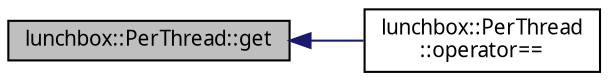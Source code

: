 digraph "lunchbox::PerThread::get"
{
  edge [fontname="Sans",fontsize="10",labelfontname="Sans",labelfontsize="10"];
  node [fontname="Sans",fontsize="10",shape=record];
  rankdir="LR";
  Node1 [label="lunchbox::PerThread::get",height=0.2,width=0.4,color="black", fillcolor="grey75", style="filled" fontcolor="black"];
  Node1 -> Node2 [dir="back",color="midnightblue",fontsize="10",style="solid",fontname="Sans"];
  Node2 [label="lunchbox::PerThread\l::operator==",height=0.2,width=0.4,color="black", fillcolor="white", style="filled",URL="$classlunchbox_1_1_per_thread.html#a2e438e6c9c391f20c053ae7325c73f63"];
}
